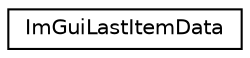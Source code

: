 digraph "Graphical Class Hierarchy"
{
 // LATEX_PDF_SIZE
  edge [fontname="Helvetica",fontsize="10",labelfontname="Helvetica",labelfontsize="10"];
  node [fontname="Helvetica",fontsize="10",shape=record];
  rankdir="LR";
  Node0 [label="ImGuiLastItemData",height=0.2,width=0.4,color="black", fillcolor="white", style="filled",URL="$struct_im_gui_last_item_data.html",tooltip=" "];
}
